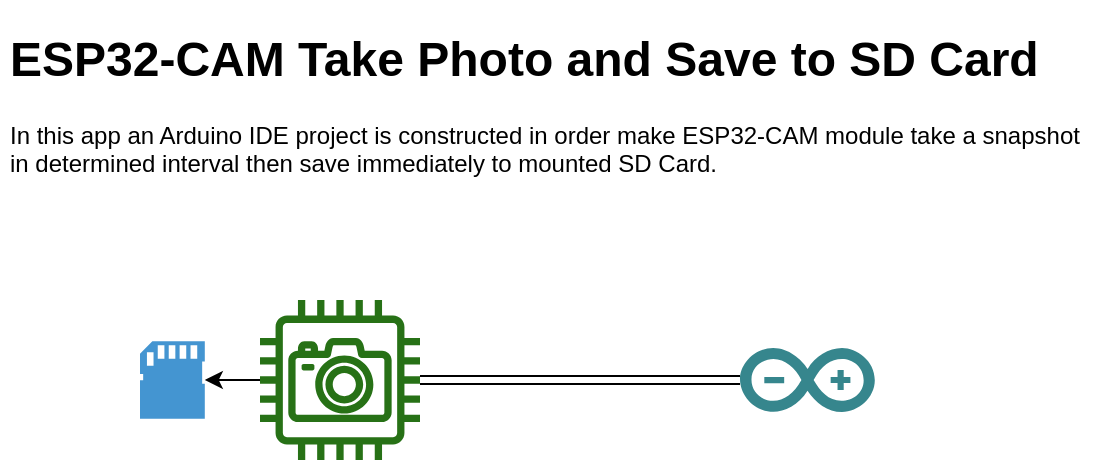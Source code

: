 <mxfile version="13.6.2" type="device"><diagram id="VBsF7eAUxXIvBEuzv4TI" name="Page-1"><mxGraphModel dx="853" dy="536" grid="1" gridSize="10" guides="1" tooltips="1" connect="1" arrows="1" fold="1" page="1" pageScale="1" pageWidth="827" pageHeight="1169" math="1" shadow="0"><root><mxCell id="0"/><mxCell id="1" parent="0"/><mxCell id="p95PW-xdZSjuH5KsAesw-1" value="&lt;h1&gt;ESP32-CAM Take Photo and Save to SD Card&lt;/h1&gt;&lt;p&gt;In this app an Arduino IDE project is constructed in order make ESP32-CAM module take a snapshot in determined interval then save immediately to mounted SD Card.&lt;/p&gt;" style="text;html=1;strokeColor=none;fillColor=none;spacing=5;spacingTop=-20;whiteSpace=wrap;overflow=hidden;rounded=0;" vertex="1" parent="1"><mxGeometry x="20" y="20" width="550" height="90" as="geometry"/></mxCell><mxCell id="p95PW-xdZSjuH5KsAesw-4" style="edgeStyle=orthogonalEdgeStyle;rounded=0;orthogonalLoop=1;jettySize=auto;html=1;" edge="1" parent="1" source="p95PW-xdZSjuH5KsAesw-2" target="p95PW-xdZSjuH5KsAesw-3"><mxGeometry relative="1" as="geometry"/></mxCell><mxCell id="p95PW-xdZSjuH5KsAesw-2" value="" style="outlineConnect=0;fontColor=#232F3E;gradientColor=none;fillColor=#277116;strokeColor=none;dashed=0;verticalLabelPosition=bottom;verticalAlign=top;align=center;html=1;fontSize=12;fontStyle=0;aspect=fixed;pointerEvents=1;shape=mxgraph.aws4.camera;" vertex="1" parent="1"><mxGeometry x="150" y="160" width="80" height="80" as="geometry"/></mxCell><mxCell id="p95PW-xdZSjuH5KsAesw-3" value="" style="pointerEvents=1;shadow=0;dashed=0;html=1;strokeColor=none;fillColor=#4495D1;labelPosition=center;verticalLabelPosition=bottom;verticalAlign=top;align=center;outlineConnect=0;shape=mxgraph.veeam.sd_card;" vertex="1" parent="1"><mxGeometry x="90.0" y="180.6" width="32.4" height="38.8" as="geometry"/></mxCell><mxCell id="p95PW-xdZSjuH5KsAesw-7" style="edgeStyle=orthogonalEdgeStyle;shape=link;rounded=0;orthogonalLoop=1;jettySize=auto;html=1;" edge="1" parent="1" source="p95PW-xdZSjuH5KsAesw-5" target="p95PW-xdZSjuH5KsAesw-2"><mxGeometry relative="1" as="geometry"/></mxCell><mxCell id="p95PW-xdZSjuH5KsAesw-5" value="" style="dashed=0;outlineConnect=0;html=1;align=center;labelPosition=center;verticalLabelPosition=bottom;verticalAlign=top;shape=mxgraph.weblogos.arduino;fillColor=#36868D;strokeColor=none" vertex="1" parent="1"><mxGeometry x="390" y="184" width="67.4" height="32" as="geometry"/></mxCell></root></mxGraphModel></diagram></mxfile>